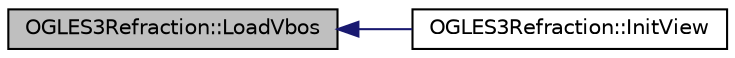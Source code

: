 digraph "OGLES3Refraction::LoadVbos"
{
  edge [fontname="Helvetica",fontsize="10",labelfontname="Helvetica",labelfontsize="10"];
  node [fontname="Helvetica",fontsize="10",shape=record];
  rankdir="LR";
  Node1 [label="OGLES3Refraction::LoadVbos",height=0.2,width=0.4,color="black", fillcolor="grey75", style="filled", fontcolor="black"];
  Node1 -> Node2 [dir="back",color="midnightblue",fontsize="10",style="solid",fontname="Helvetica"];
  Node2 [label="OGLES3Refraction::InitView",height=0.2,width=0.4,color="black", fillcolor="white", style="filled",URL="$class_o_g_l_e_s3_refraction.html#acb7b2c33b644ac389f558c7369d031d3"];
}

